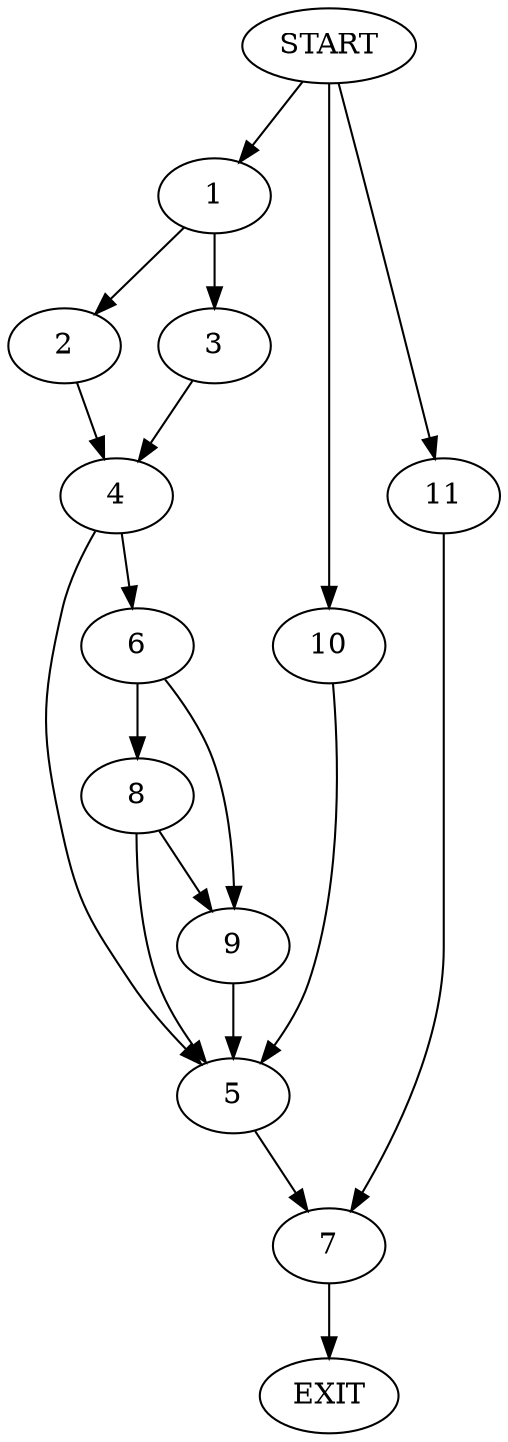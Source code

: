 digraph {
0 [label="START"]
12 [label="EXIT"]
0 -> 1
1 -> 2
1 -> 3
2 -> 4
3 -> 4
4 -> 5
4 -> 6
5 -> 7
6 -> 8
6 -> 9
8 -> 5
8 -> 9
9 -> 5
0 -> 10
10 -> 5
7 -> 12
0 -> 11
11 -> 7
}
